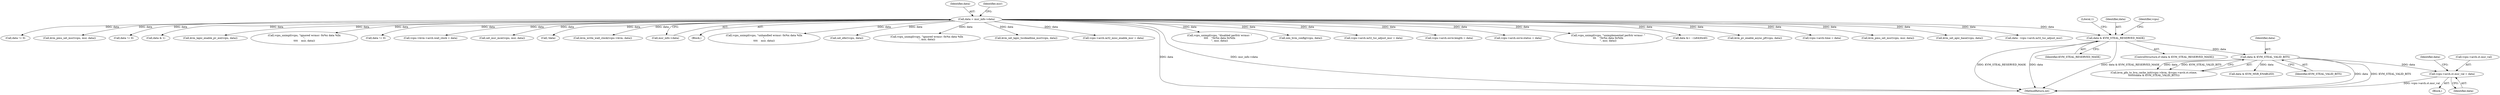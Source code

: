 digraph "0_linux_0b79459b482e85cb7426aa7da683a9f2c97aeae1_2@pointer" {
"1000401" [label="(Call,vcpu->arch.st.msr_val = data)"];
"1000396" [label="(Call,data & KVM_STEAL_VALID_BITS)"];
"1000378" [label="(Call,data & KVM_STEAL_RESERVED_MASK)"];
"1000126" [label="(Call,data = msr_info->data)"];
"1000489" [label="(Call,kvm_pmu_set_msr(vcpu, msr, data))"];
"1000382" [label="(Literal,1)"];
"1000412" [label="(Call,data & KVM_MSR_ENABLED)"];
"1000401" [label="(Call,vcpu->arch.st.msr_val = data)"];
"1000220" [label="(Call,kvm_set_apic_base(vcpu, data))"];
"1000249" [label="(Call,data - vcpu->arch.ia32_tsc_adjust_msr)"];
"1000496" [label="(Call,data != 0)"];
"1000413" [label="(Identifier,data)"];
"1000607" [label="(Call,kvm_pmu_set_msr(vcpu, msr, data))"];
"1000377" [label="(ControlStructure,if (data & KVM_STEAL_RESERVED_MASK))"];
"1000458" [label="(Call,data != 0)"];
"1000127" [label="(Identifier,data)"];
"1000396" [label="(Call,data & KVM_STEAL_VALID_BITS)"];
"1000312" [label="(Call,data & 1)"];
"1000397" [label="(Identifier,data)"];
"1000439" [label="(Call,kvm_lapic_enable_pv_eoi(vcpu, data))"];
"1000624" [label="(Call,vcpu_unimpl(vcpu, \"ignored wrmsr: 0x%x data %llx\n\",\n\t\t\t\t    msr, data))"];
"1000179" [label="(Call,data != 0)"];
"1000380" [label="(Identifier,KVM_STEAL_RESERVED_MASK)"];
"1000126" [label="(Call,data = msr_info->data)"];
"1000279" [label="(Call,vcpu->kvm->arch.wall_clock = data)"];
"1000449" [label="(Call,set_msr_mce(vcpu, msr, data))"];
"1000192" [label="(Call,!data)"];
"1000288" [label="(Call,kvm_write_wall_clock(vcpu->kvm, data))"];
"1000379" [label="(Identifier,data)"];
"1000128" [label="(Call,msr_info->data)"];
"1000114" [label="(Block,)"];
"1000386" [label="(Identifier,vcpu)"];
"1000615" [label="(Call,vcpu_unimpl(vcpu, \"unhandled wrmsr: 0x%x data %llx\n\",\n\t\t\t\t    msr, data))"];
"1000143" [label="(Call,set_efer(vcpu, data))"];
"1000398" [label="(Identifier,KVM_STEAL_VALID_BITS)"];
"1000543" [label="(Call,vcpu_unimpl(vcpu, \"ignored wrmsr: 0x%x data %llx\n\", msr, data))"];
"1000231" [label="(Call,kvm_set_lapic_tscdeadline_msr(vcpu, data))"];
"1000269" [label="(Call,vcpu->arch.ia32_misc_enable_msr = data)"];
"1000132" [label="(Identifier,msr)"];
"1000133" [label="(Block,)"];
"1000378" [label="(Call,data & KVM_STEAL_RESERVED_MASK)"];
"1000632" [label="(MethodReturn,int)"];
"1000499" [label="(Call,vcpu_unimpl(vcpu, \"disabled perfctr wrmsr: \"\n\t\t\t\t    \"0x%x data 0x%llx\n\", msr, data))"];
"1000402" [label="(Call,vcpu->arch.st.msr_val)"];
"1000599" [label="(Call,xen_hvm_config(vcpu, data))"];
"1000260" [label="(Call,vcpu->arch.ia32_tsc_adjust_msr = data)"];
"1000556" [label="(Call,vcpu->arch.osvw.length = data)"];
"1000573" [label="(Call,vcpu->arch.osvw.status = data)"];
"1000471" [label="(Call,vcpu_unimpl(vcpu, \"unimplemented perfctr wrmsr: \"\n\t\t\t    \"0x%x data 0x%llx\n\", msr, data))"];
"1000384" [label="(Call,kvm_gfn_to_hva_cache_init(vcpu->kvm, &vcpu->arch.st.stime,\n\t\t\t\t\t\t\tdata & KVM_STEAL_VALID_BITS))"];
"1000147" [label="(Call,data &= ~(u64)0x40)"];
"1000364" [label="(Call,kvm_pv_enable_async_pf(vcpu, data))"];
"1000300" [label="(Call,vcpu->arch.time = data)"];
"1000409" [label="(Identifier,data)"];
"1000401" -> "1000133"  [label="AST: "];
"1000401" -> "1000409"  [label="CFG: "];
"1000402" -> "1000401"  [label="AST: "];
"1000409" -> "1000401"  [label="AST: "];
"1000413" -> "1000401"  [label="CFG: "];
"1000401" -> "1000632"  [label="DDG: vcpu->arch.st.msr_val"];
"1000396" -> "1000401"  [label="DDG: data"];
"1000396" -> "1000384"  [label="AST: "];
"1000396" -> "1000398"  [label="CFG: "];
"1000397" -> "1000396"  [label="AST: "];
"1000398" -> "1000396"  [label="AST: "];
"1000384" -> "1000396"  [label="CFG: "];
"1000396" -> "1000632"  [label="DDG: data"];
"1000396" -> "1000632"  [label="DDG: KVM_STEAL_VALID_BITS"];
"1000396" -> "1000384"  [label="DDG: data"];
"1000396" -> "1000384"  [label="DDG: KVM_STEAL_VALID_BITS"];
"1000378" -> "1000396"  [label="DDG: data"];
"1000396" -> "1000412"  [label="DDG: data"];
"1000378" -> "1000377"  [label="AST: "];
"1000378" -> "1000380"  [label="CFG: "];
"1000379" -> "1000378"  [label="AST: "];
"1000380" -> "1000378"  [label="AST: "];
"1000382" -> "1000378"  [label="CFG: "];
"1000386" -> "1000378"  [label="CFG: "];
"1000378" -> "1000632"  [label="DDG: KVM_STEAL_RESERVED_MASK"];
"1000378" -> "1000632"  [label="DDG: data"];
"1000378" -> "1000632"  [label="DDG: data & KVM_STEAL_RESERVED_MASK"];
"1000126" -> "1000378"  [label="DDG: data"];
"1000126" -> "1000114"  [label="AST: "];
"1000126" -> "1000128"  [label="CFG: "];
"1000127" -> "1000126"  [label="AST: "];
"1000128" -> "1000126"  [label="AST: "];
"1000132" -> "1000126"  [label="CFG: "];
"1000126" -> "1000632"  [label="DDG: data"];
"1000126" -> "1000632"  [label="DDG: msr_info->data"];
"1000126" -> "1000143"  [label="DDG: data"];
"1000126" -> "1000147"  [label="DDG: data"];
"1000126" -> "1000179"  [label="DDG: data"];
"1000126" -> "1000192"  [label="DDG: data"];
"1000126" -> "1000220"  [label="DDG: data"];
"1000126" -> "1000231"  [label="DDG: data"];
"1000126" -> "1000249"  [label="DDG: data"];
"1000126" -> "1000260"  [label="DDG: data"];
"1000126" -> "1000269"  [label="DDG: data"];
"1000126" -> "1000279"  [label="DDG: data"];
"1000126" -> "1000288"  [label="DDG: data"];
"1000126" -> "1000300"  [label="DDG: data"];
"1000126" -> "1000312"  [label="DDG: data"];
"1000126" -> "1000364"  [label="DDG: data"];
"1000126" -> "1000439"  [label="DDG: data"];
"1000126" -> "1000449"  [label="DDG: data"];
"1000126" -> "1000458"  [label="DDG: data"];
"1000126" -> "1000471"  [label="DDG: data"];
"1000126" -> "1000489"  [label="DDG: data"];
"1000126" -> "1000496"  [label="DDG: data"];
"1000126" -> "1000499"  [label="DDG: data"];
"1000126" -> "1000543"  [label="DDG: data"];
"1000126" -> "1000556"  [label="DDG: data"];
"1000126" -> "1000573"  [label="DDG: data"];
"1000126" -> "1000599"  [label="DDG: data"];
"1000126" -> "1000607"  [label="DDG: data"];
"1000126" -> "1000615"  [label="DDG: data"];
"1000126" -> "1000624"  [label="DDG: data"];
}
